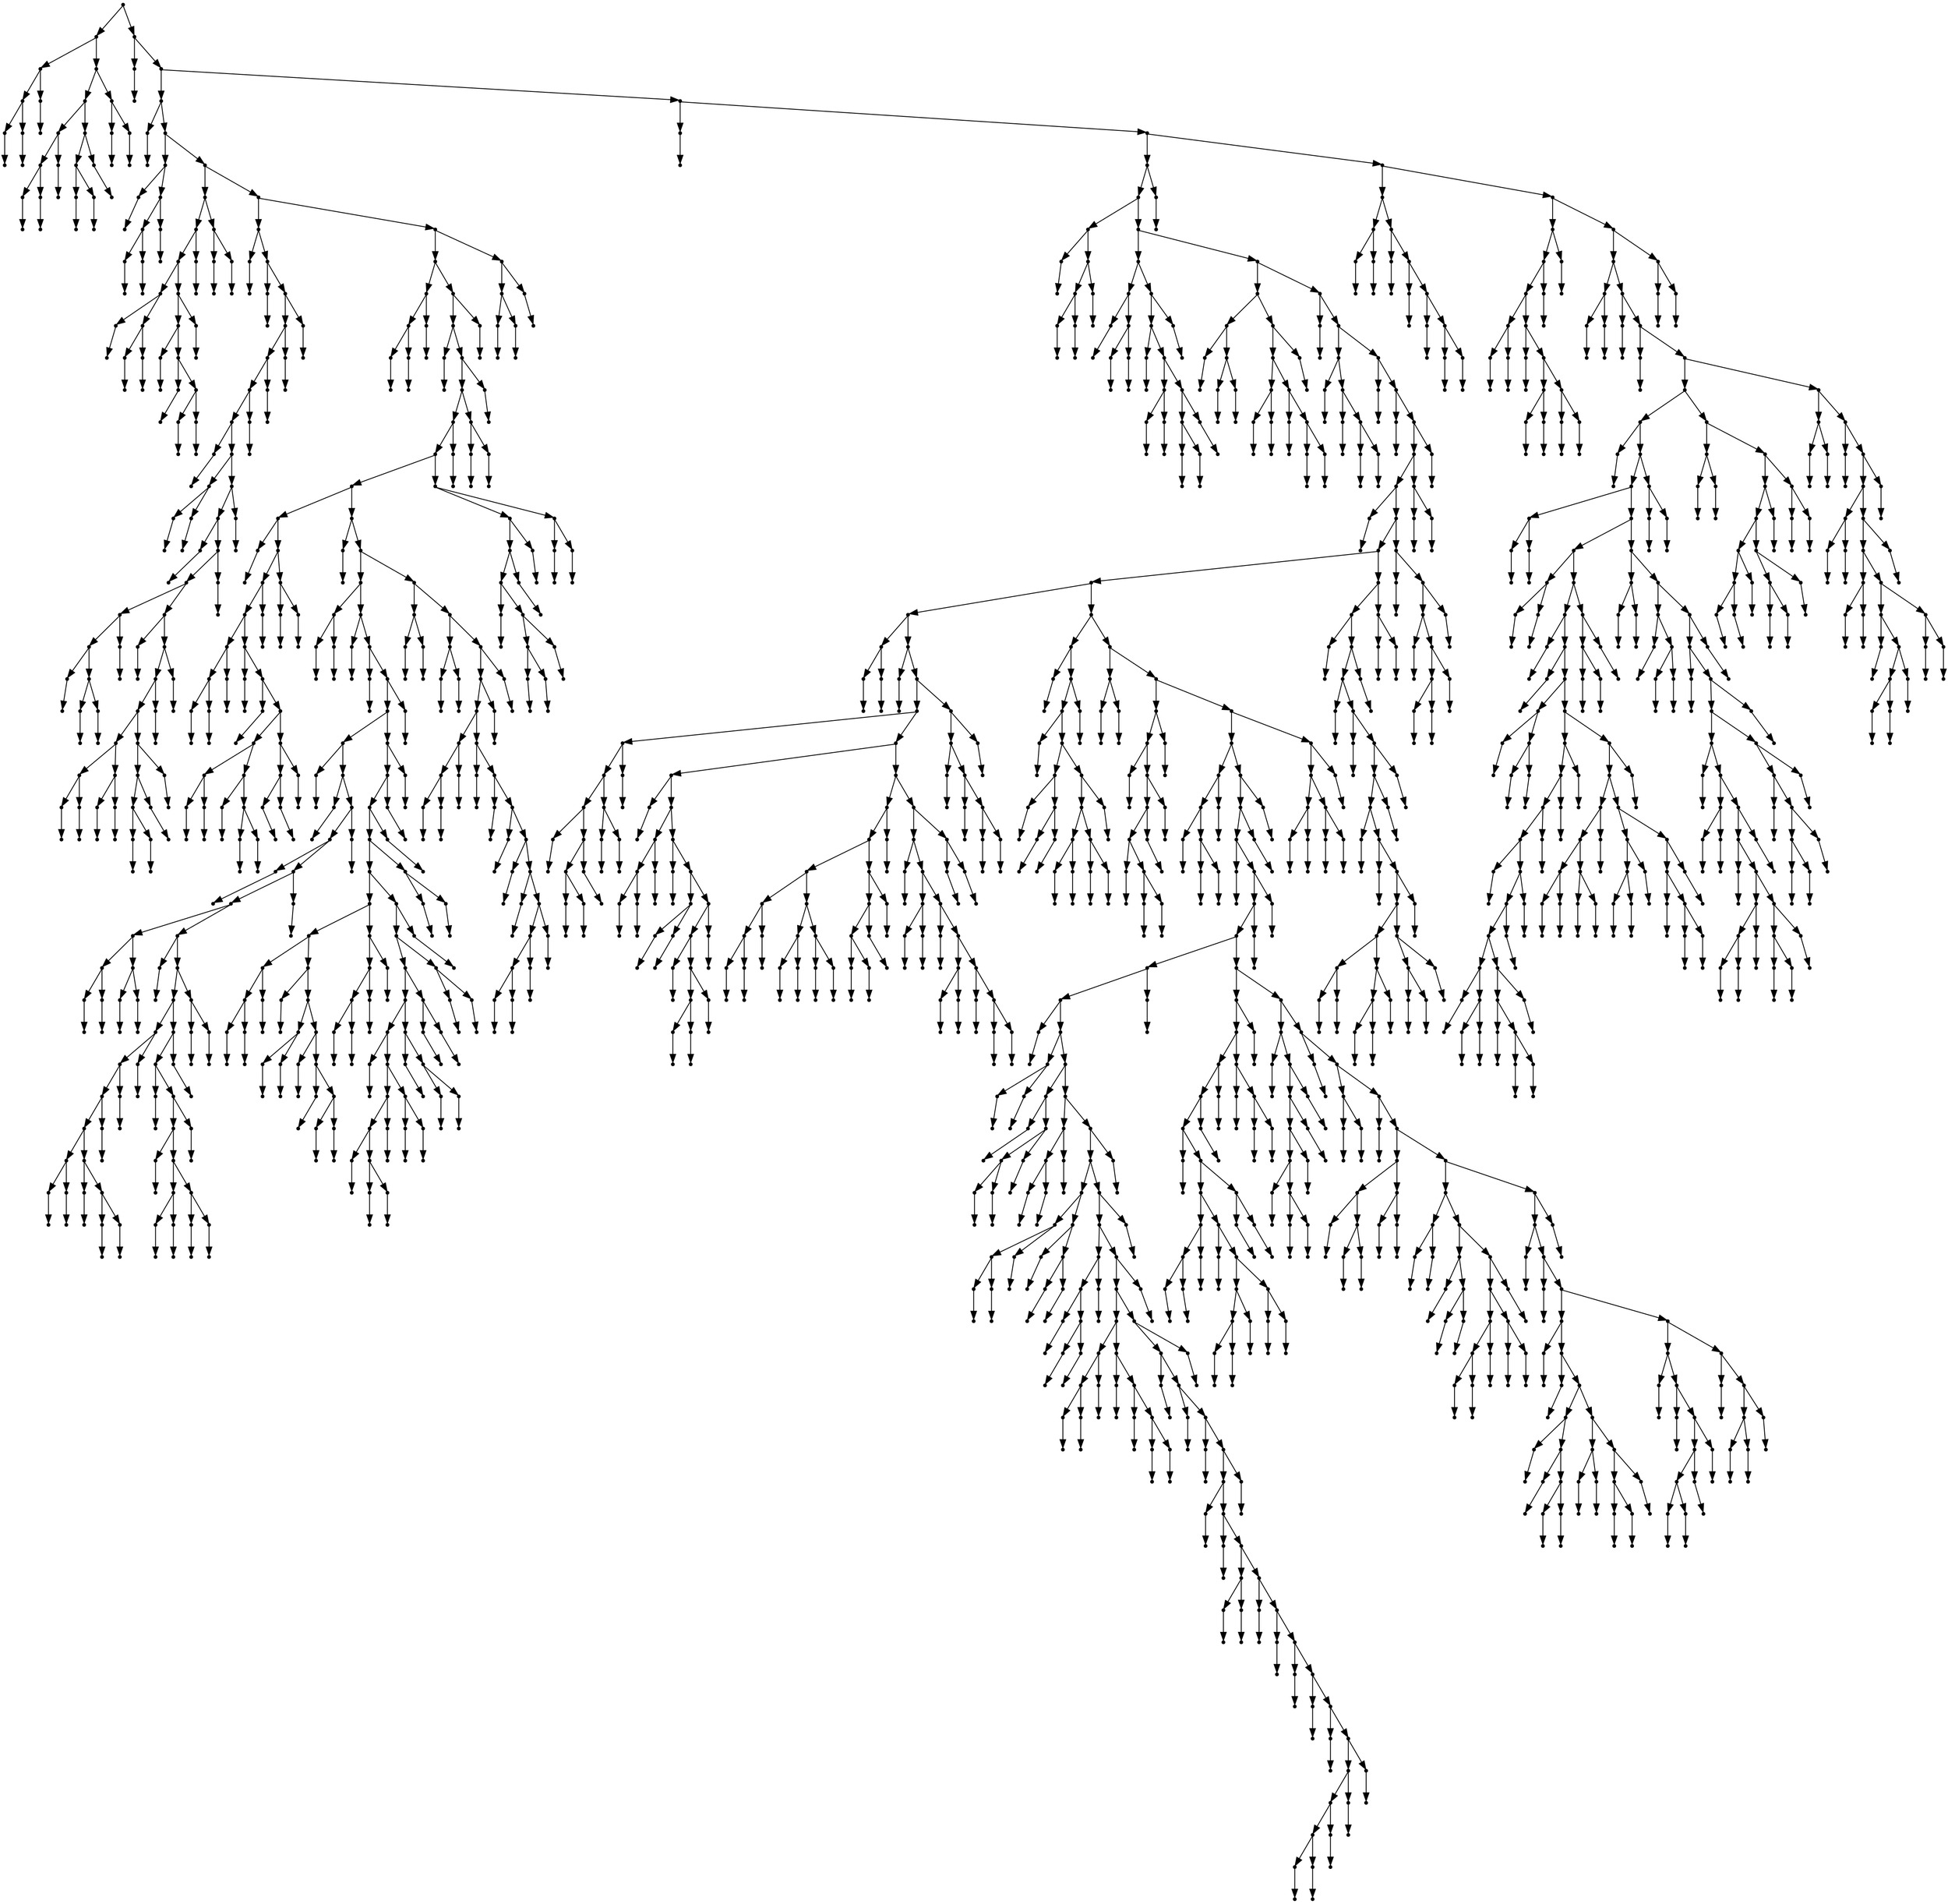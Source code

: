 digraph {
  1663 [shape=point];
  31 [shape=point];
  7 [shape=point];
  4 [shape=point];
  1 [shape=point];
  0 [shape=point];
  3 [shape=point];
  2 [shape=point];
  6 [shape=point];
  5 [shape=point];
  30 [shape=point];
  24 [shape=point];
  15 [shape=point];
  12 [shape=point];
  9 [shape=point];
  8 [shape=point];
  11 [shape=point];
  10 [shape=point];
  14 [shape=point];
  13 [shape=point];
  23 [shape=point];
  20 [shape=point];
  17 [shape=point];
  16 [shape=point];
  19 [shape=point];
  18 [shape=point];
  22 [shape=point];
  21 [shape=point];
  29 [shape=point];
  26 [shape=point];
  25 [shape=point];
  28 [shape=point];
  27 [shape=point];
  1662 [shape=point];
  33 [shape=point];
  32 [shape=point];
  1661 [shape=point];
  530 [shape=point];
  35 [shape=point];
  34 [shape=point];
  529 [shape=point];
  46 [shape=point];
  37 [shape=point];
  36 [shape=point];
  45 [shape=point];
  42 [shape=point];
  39 [shape=point];
  38 [shape=point];
  41 [shape=point];
  40 [shape=point];
  44 [shape=point];
  43 [shape=point];
  528 [shape=point];
  78 [shape=point];
  72 [shape=point];
  69 [shape=point];
  54 [shape=point];
  48 [shape=point];
  47 [shape=point];
  53 [shape=point];
  50 [shape=point];
  49 [shape=point];
  52 [shape=point];
  51 [shape=point];
  68 [shape=point];
  65 [shape=point];
  56 [shape=point];
  55 [shape=point];
  64 [shape=point];
  58 [shape=point];
  57 [shape=point];
  63 [shape=point];
  60 [shape=point];
  59 [shape=point];
  62 [shape=point];
  61 [shape=point];
  67 [shape=point];
  66 [shape=point];
  71 [shape=point];
  70 [shape=point];
  77 [shape=point];
  74 [shape=point];
  73 [shape=point];
  76 [shape=point];
  75 [shape=point];
  527 [shape=point];
  158 [shape=point];
  80 [shape=point];
  79 [shape=point];
  157 [shape=point];
  82 [shape=point];
  81 [shape=point];
  156 [shape=point];
  153 [shape=point];
  150 [shape=point];
  147 [shape=point];
  144 [shape=point];
  84 [shape=point];
  83 [shape=point];
  143 [shape=point];
  89 [shape=point];
  86 [shape=point];
  85 [shape=point];
  88 [shape=point];
  87 [shape=point];
  142 [shape=point];
  139 [shape=point];
  91 [shape=point];
  90 [shape=point];
  138 [shape=point];
  135 [shape=point];
  102 [shape=point];
  99 [shape=point];
  93 [shape=point];
  92 [shape=point];
  98 [shape=point];
  95 [shape=point];
  94 [shape=point];
  97 [shape=point];
  96 [shape=point];
  101 [shape=point];
  100 [shape=point];
  134 [shape=point];
  104 [shape=point];
  103 [shape=point];
  133 [shape=point];
  130 [shape=point];
  127 [shape=point];
  115 [shape=point];
  109 [shape=point];
  106 [shape=point];
  105 [shape=point];
  108 [shape=point];
  107 [shape=point];
  114 [shape=point];
  111 [shape=point];
  110 [shape=point];
  113 [shape=point];
  112 [shape=point];
  126 [shape=point];
  123 [shape=point];
  120 [shape=point];
  117 [shape=point];
  116 [shape=point];
  119 [shape=point];
  118 [shape=point];
  122 [shape=point];
  121 [shape=point];
  125 [shape=point];
  124 [shape=point];
  129 [shape=point];
  128 [shape=point];
  132 [shape=point];
  131 [shape=point];
  137 [shape=point];
  136 [shape=point];
  141 [shape=point];
  140 [shape=point];
  146 [shape=point];
  145 [shape=point];
  149 [shape=point];
  148 [shape=point];
  152 [shape=point];
  151 [shape=point];
  155 [shape=point];
  154 [shape=point];
  526 [shape=point];
  517 [shape=point];
  166 [shape=point];
  163 [shape=point];
  160 [shape=point];
  159 [shape=point];
  162 [shape=point];
  161 [shape=point];
  165 [shape=point];
  164 [shape=point];
  516 [shape=point];
  513 [shape=point];
  168 [shape=point];
  167 [shape=point];
  512 [shape=point];
  509 [shape=point];
  503 [shape=point];
  500 [shape=point];
  476 [shape=point];
  218 [shape=point];
  170 [shape=point];
  169 [shape=point];
  217 [shape=point];
  211 [shape=point];
  208 [shape=point];
  178 [shape=point];
  175 [shape=point];
  172 [shape=point];
  171 [shape=point];
  174 [shape=point];
  173 [shape=point];
  177 [shape=point];
  176 [shape=point];
  207 [shape=point];
  180 [shape=point];
  179 [shape=point];
  206 [shape=point];
  182 [shape=point];
  181 [shape=point];
  205 [shape=point];
  196 [shape=point];
  187 [shape=point];
  184 [shape=point];
  183 [shape=point];
  186 [shape=point];
  185 [shape=point];
  195 [shape=point];
  189 [shape=point];
  188 [shape=point];
  194 [shape=point];
  191 [shape=point];
  190 [shape=point];
  193 [shape=point];
  192 [shape=point];
  204 [shape=point];
  201 [shape=point];
  198 [shape=point];
  197 [shape=point];
  200 [shape=point];
  199 [shape=point];
  203 [shape=point];
  202 [shape=point];
  210 [shape=point];
  209 [shape=point];
  216 [shape=point];
  213 [shape=point];
  212 [shape=point];
  215 [shape=point];
  214 [shape=point];
  475 [shape=point];
  220 [shape=point];
  219 [shape=point];
  474 [shape=point];
  420 [shape=point];
  225 [shape=point];
  222 [shape=point];
  221 [shape=point];
  224 [shape=point];
  223 [shape=point];
  419 [shape=point];
  227 [shape=point];
  226 [shape=point];
  418 [shape=point];
  229 [shape=point];
  228 [shape=point];
  417 [shape=point];
  414 [shape=point];
  312 [shape=point];
  231 [shape=point];
  230 [shape=point];
  311 [shape=point];
  233 [shape=point];
  232 [shape=point];
  310 [shape=point];
  307 [shape=point];
  235 [shape=point];
  234 [shape=point];
  306 [shape=point];
  303 [shape=point];
  246 [shape=point];
  240 [shape=point];
  237 [shape=point];
  236 [shape=point];
  239 [shape=point];
  238 [shape=point];
  245 [shape=point];
  242 [shape=point];
  241 [shape=point];
  244 [shape=point];
  243 [shape=point];
  302 [shape=point];
  248 [shape=point];
  247 [shape=point];
  301 [shape=point];
  295 [shape=point];
  271 [shape=point];
  268 [shape=point];
  265 [shape=point];
  262 [shape=point];
  253 [shape=point];
  250 [shape=point];
  249 [shape=point];
  252 [shape=point];
  251 [shape=point];
  261 [shape=point];
  255 [shape=point];
  254 [shape=point];
  260 [shape=point];
  257 [shape=point];
  256 [shape=point];
  259 [shape=point];
  258 [shape=point];
  264 [shape=point];
  263 [shape=point];
  267 [shape=point];
  266 [shape=point];
  270 [shape=point];
  269 [shape=point];
  294 [shape=point];
  291 [shape=point];
  273 [shape=point];
  272 [shape=point];
  290 [shape=point];
  287 [shape=point];
  275 [shape=point];
  274 [shape=point];
  286 [shape=point];
  280 [shape=point];
  277 [shape=point];
  276 [shape=point];
  279 [shape=point];
  278 [shape=point];
  285 [shape=point];
  282 [shape=point];
  281 [shape=point];
  284 [shape=point];
  283 [shape=point];
  289 [shape=point];
  288 [shape=point];
  293 [shape=point];
  292 [shape=point];
  300 [shape=point];
  297 [shape=point];
  296 [shape=point];
  299 [shape=point];
  298 [shape=point];
  305 [shape=point];
  304 [shape=point];
  309 [shape=point];
  308 [shape=point];
  413 [shape=point];
  410 [shape=point];
  407 [shape=point];
  404 [shape=point];
  398 [shape=point];
  353 [shape=point];
  341 [shape=point];
  320 [shape=point];
  317 [shape=point];
  314 [shape=point];
  313 [shape=point];
  316 [shape=point];
  315 [shape=point];
  319 [shape=point];
  318 [shape=point];
  340 [shape=point];
  322 [shape=point];
  321 [shape=point];
  339 [shape=point];
  327 [shape=point];
  324 [shape=point];
  323 [shape=point];
  326 [shape=point];
  325 [shape=point];
  338 [shape=point];
  329 [shape=point];
  328 [shape=point];
  337 [shape=point];
  331 [shape=point];
  330 [shape=point];
  336 [shape=point];
  333 [shape=point];
  332 [shape=point];
  335 [shape=point];
  334 [shape=point];
  352 [shape=point];
  349 [shape=point];
  346 [shape=point];
  343 [shape=point];
  342 [shape=point];
  345 [shape=point];
  344 [shape=point];
  348 [shape=point];
  347 [shape=point];
  351 [shape=point];
  350 [shape=point];
  397 [shape=point];
  394 [shape=point];
  388 [shape=point];
  382 [shape=point];
  373 [shape=point];
  355 [shape=point];
  354 [shape=point];
  372 [shape=point];
  366 [shape=point];
  363 [shape=point];
  357 [shape=point];
  356 [shape=point];
  362 [shape=point];
  359 [shape=point];
  358 [shape=point];
  361 [shape=point];
  360 [shape=point];
  365 [shape=point];
  364 [shape=point];
  371 [shape=point];
  368 [shape=point];
  367 [shape=point];
  370 [shape=point];
  369 [shape=point];
  381 [shape=point];
  375 [shape=point];
  374 [shape=point];
  380 [shape=point];
  377 [shape=point];
  376 [shape=point];
  379 [shape=point];
  378 [shape=point];
  387 [shape=point];
  384 [shape=point];
  383 [shape=point];
  386 [shape=point];
  385 [shape=point];
  393 [shape=point];
  390 [shape=point];
  389 [shape=point];
  392 [shape=point];
  391 [shape=point];
  396 [shape=point];
  395 [shape=point];
  403 [shape=point];
  400 [shape=point];
  399 [shape=point];
  402 [shape=point];
  401 [shape=point];
  406 [shape=point];
  405 [shape=point];
  409 [shape=point];
  408 [shape=point];
  412 [shape=point];
  411 [shape=point];
  416 [shape=point];
  415 [shape=point];
  473 [shape=point];
  425 [shape=point];
  422 [shape=point];
  421 [shape=point];
  424 [shape=point];
  423 [shape=point];
  472 [shape=point];
  430 [shape=point];
  427 [shape=point];
  426 [shape=point];
  429 [shape=point];
  428 [shape=point];
  471 [shape=point];
  468 [shape=point];
  465 [shape=point];
  438 [shape=point];
  435 [shape=point];
  432 [shape=point];
  431 [shape=point];
  434 [shape=point];
  433 [shape=point];
  437 [shape=point];
  436 [shape=point];
  464 [shape=point];
  440 [shape=point];
  439 [shape=point];
  463 [shape=point];
  442 [shape=point];
  441 [shape=point];
  462 [shape=point];
  444 [shape=point];
  443 [shape=point];
  461 [shape=point];
  446 [shape=point];
  445 [shape=point];
  460 [shape=point];
  448 [shape=point];
  447 [shape=point];
  459 [shape=point];
  456 [shape=point];
  453 [shape=point];
  450 [shape=point];
  449 [shape=point];
  452 [shape=point];
  451 [shape=point];
  455 [shape=point];
  454 [shape=point];
  458 [shape=point];
  457 [shape=point];
  467 [shape=point];
  466 [shape=point];
  470 [shape=point];
  469 [shape=point];
  499 [shape=point];
  493 [shape=point];
  490 [shape=point];
  487 [shape=point];
  478 [shape=point];
  477 [shape=point];
  486 [shape=point];
  483 [shape=point];
  480 [shape=point];
  479 [shape=point];
  482 [shape=point];
  481 [shape=point];
  485 [shape=point];
  484 [shape=point];
  489 [shape=point];
  488 [shape=point];
  492 [shape=point];
  491 [shape=point];
  498 [shape=point];
  495 [shape=point];
  494 [shape=point];
  497 [shape=point];
  496 [shape=point];
  502 [shape=point];
  501 [shape=point];
  508 [shape=point];
  505 [shape=point];
  504 [shape=point];
  507 [shape=point];
  506 [shape=point];
  511 [shape=point];
  510 [shape=point];
  515 [shape=point];
  514 [shape=point];
  525 [shape=point];
  522 [shape=point];
  519 [shape=point];
  518 [shape=point];
  521 [shape=point];
  520 [shape=point];
  524 [shape=point];
  523 [shape=point];
  1660 [shape=point];
  532 [shape=point];
  531 [shape=point];
  1659 [shape=point];
  1320 [shape=point];
  1317 [shape=point];
  543 [shape=point];
  534 [shape=point];
  533 [shape=point];
  542 [shape=point];
  539 [shape=point];
  536 [shape=point];
  535 [shape=point];
  538 [shape=point];
  537 [shape=point];
  541 [shape=point];
  540 [shape=point];
  1316 [shape=point];
  572 [shape=point];
  551 [shape=point];
  545 [shape=point];
  544 [shape=point];
  550 [shape=point];
  547 [shape=point];
  546 [shape=point];
  549 [shape=point];
  548 [shape=point];
  571 [shape=point];
  568 [shape=point];
  553 [shape=point];
  552 [shape=point];
  567 [shape=point];
  558 [shape=point];
  555 [shape=point];
  554 [shape=point];
  557 [shape=point];
  556 [shape=point];
  566 [shape=point];
  563 [shape=point];
  560 [shape=point];
  559 [shape=point];
  562 [shape=point];
  561 [shape=point];
  565 [shape=point];
  564 [shape=point];
  570 [shape=point];
  569 [shape=point];
  1315 [shape=point];
  598 [shape=point];
  580 [shape=point];
  574 [shape=point];
  573 [shape=point];
  579 [shape=point];
  576 [shape=point];
  575 [shape=point];
  578 [shape=point];
  577 [shape=point];
  597 [shape=point];
  594 [shape=point];
  585 [shape=point];
  582 [shape=point];
  581 [shape=point];
  584 [shape=point];
  583 [shape=point];
  593 [shape=point];
  587 [shape=point];
  586 [shape=point];
  592 [shape=point];
  589 [shape=point];
  588 [shape=point];
  591 [shape=point];
  590 [shape=point];
  596 [shape=point];
  595 [shape=point];
  1314 [shape=point];
  600 [shape=point];
  599 [shape=point];
  1313 [shape=point];
  611 [shape=point];
  602 [shape=point];
  601 [shape=point];
  610 [shape=point];
  604 [shape=point];
  603 [shape=point];
  609 [shape=point];
  606 [shape=point];
  605 [shape=point];
  608 [shape=point];
  607 [shape=point];
  1312 [shape=point];
  613 [shape=point];
  612 [shape=point];
  1311 [shape=point];
  615 [shape=point];
  614 [shape=point];
  1310 [shape=point];
  1307 [shape=point];
  1301 [shape=point];
  617 [shape=point];
  616 [shape=point];
  1300 [shape=point];
  1282 [shape=point];
  1225 [shape=point];
  766 [shape=point];
  622 [shape=point];
  619 [shape=point];
  618 [shape=point];
  621 [shape=point];
  620 [shape=point];
  765 [shape=point];
  624 [shape=point];
  623 [shape=point];
  764 [shape=point];
  749 [shape=point];
  644 [shape=point];
  641 [shape=point];
  635 [shape=point];
  626 [shape=point];
  625 [shape=point];
  634 [shape=point];
  631 [shape=point];
  628 [shape=point];
  627 [shape=point];
  630 [shape=point];
  629 [shape=point];
  633 [shape=point];
  632 [shape=point];
  640 [shape=point];
  637 [shape=point];
  636 [shape=point];
  639 [shape=point];
  638 [shape=point];
  643 [shape=point];
  642 [shape=point];
  748 [shape=point];
  679 [shape=point];
  646 [shape=point];
  645 [shape=point];
  678 [shape=point];
  654 [shape=point];
  651 [shape=point];
  648 [shape=point];
  647 [shape=point];
  650 [shape=point];
  649 [shape=point];
  653 [shape=point];
  652 [shape=point];
  677 [shape=point];
  656 [shape=point];
  655 [shape=point];
  676 [shape=point];
  661 [shape=point];
  658 [shape=point];
  657 [shape=point];
  660 [shape=point];
  659 [shape=point];
  675 [shape=point];
  672 [shape=point];
  663 [shape=point];
  662 [shape=point];
  671 [shape=point];
  668 [shape=point];
  665 [shape=point];
  664 [shape=point];
  667 [shape=point];
  666 [shape=point];
  670 [shape=point];
  669 [shape=point];
  674 [shape=point];
  673 [shape=point];
  747 [shape=point];
  714 [shape=point];
  711 [shape=point];
  699 [shape=point];
  687 [shape=point];
  684 [shape=point];
  681 [shape=point];
  680 [shape=point];
  683 [shape=point];
  682 [shape=point];
  686 [shape=point];
  685 [shape=point];
  698 [shape=point];
  692 [shape=point];
  689 [shape=point];
  688 [shape=point];
  691 [shape=point];
  690 [shape=point];
  697 [shape=point];
  694 [shape=point];
  693 [shape=point];
  696 [shape=point];
  695 [shape=point];
  710 [shape=point];
  707 [shape=point];
  704 [shape=point];
  701 [shape=point];
  700 [shape=point];
  703 [shape=point];
  702 [shape=point];
  706 [shape=point];
  705 [shape=point];
  709 [shape=point];
  708 [shape=point];
  713 [shape=point];
  712 [shape=point];
  746 [shape=point];
  740 [shape=point];
  716 [shape=point];
  715 [shape=point];
  739 [shape=point];
  721 [shape=point];
  718 [shape=point];
  717 [shape=point];
  720 [shape=point];
  719 [shape=point];
  738 [shape=point];
  723 [shape=point];
  722 [shape=point];
  737 [shape=point];
  728 [shape=point];
  725 [shape=point];
  724 [shape=point];
  727 [shape=point];
  726 [shape=point];
  736 [shape=point];
  730 [shape=point];
  729 [shape=point];
  735 [shape=point];
  732 [shape=point];
  731 [shape=point];
  734 [shape=point];
  733 [shape=point];
  745 [shape=point];
  742 [shape=point];
  741 [shape=point];
  744 [shape=point];
  743 [shape=point];
  763 [shape=point];
  760 [shape=point];
  751 [shape=point];
  750 [shape=point];
  759 [shape=point];
  753 [shape=point];
  752 [shape=point];
  758 [shape=point];
  755 [shape=point];
  754 [shape=point];
  757 [shape=point];
  756 [shape=point];
  762 [shape=point];
  761 [shape=point];
  1224 [shape=point];
  798 [shape=point];
  768 [shape=point];
  767 [shape=point];
  797 [shape=point];
  794 [shape=point];
  770 [shape=point];
  769 [shape=point];
  793 [shape=point];
  778 [shape=point];
  772 [shape=point];
  771 [shape=point];
  777 [shape=point];
  774 [shape=point];
  773 [shape=point];
  776 [shape=point];
  775 [shape=point];
  792 [shape=point];
  789 [shape=point];
  783 [shape=point];
  780 [shape=point];
  779 [shape=point];
  782 [shape=point];
  781 [shape=point];
  788 [shape=point];
  785 [shape=point];
  784 [shape=point];
  787 [shape=point];
  786 [shape=point];
  791 [shape=point];
  790 [shape=point];
  796 [shape=point];
  795 [shape=point];
  1223 [shape=point];
  803 [shape=point];
  800 [shape=point];
  799 [shape=point];
  802 [shape=point];
  801 [shape=point];
  1222 [shape=point];
  823 [shape=point];
  820 [shape=point];
  805 [shape=point];
  804 [shape=point];
  819 [shape=point];
  816 [shape=point];
  813 [shape=point];
  807 [shape=point];
  806 [shape=point];
  812 [shape=point];
  809 [shape=point];
  808 [shape=point];
  811 [shape=point];
  810 [shape=point];
  815 [shape=point];
  814 [shape=point];
  818 [shape=point];
  817 [shape=point];
  822 [shape=point];
  821 [shape=point];
  1221 [shape=point];
  1206 [shape=point];
  834 [shape=point];
  831 [shape=point];
  825 [shape=point];
  824 [shape=point];
  830 [shape=point];
  827 [shape=point];
  826 [shape=point];
  829 [shape=point];
  828 [shape=point];
  833 [shape=point];
  832 [shape=point];
  1205 [shape=point];
  1202 [shape=point];
  1199 [shape=point];
  836 [shape=point];
  835 [shape=point];
  1198 [shape=point];
  1195 [shape=point];
  1192 [shape=point];
  985 [shape=point];
  982 [shape=point];
  838 [shape=point];
  837 [shape=point];
  981 [shape=point];
  843 [shape=point];
  840 [shape=point];
  839 [shape=point];
  842 [shape=point];
  841 [shape=point];
  980 [shape=point];
  854 [shape=point];
  845 [shape=point];
  844 [shape=point];
  853 [shape=point];
  850 [shape=point];
  847 [shape=point];
  846 [shape=point];
  849 [shape=point];
  848 [shape=point];
  852 [shape=point];
  851 [shape=point];
  979 [shape=point];
  862 [shape=point];
  859 [shape=point];
  856 [shape=point];
  855 [shape=point];
  858 [shape=point];
  857 [shape=point];
  861 [shape=point];
  860 [shape=point];
  978 [shape=point];
  975 [shape=point];
  879 [shape=point];
  870 [shape=point];
  867 [shape=point];
  864 [shape=point];
  863 [shape=point];
  866 [shape=point];
  865 [shape=point];
  869 [shape=point];
  868 [shape=point];
  878 [shape=point];
  872 [shape=point];
  871 [shape=point];
  877 [shape=point];
  874 [shape=point];
  873 [shape=point];
  876 [shape=point];
  875 [shape=point];
  974 [shape=point];
  971 [shape=point];
  890 [shape=point];
  887 [shape=point];
  881 [shape=point];
  880 [shape=point];
  886 [shape=point];
  883 [shape=point];
  882 [shape=point];
  885 [shape=point];
  884 [shape=point];
  889 [shape=point];
  888 [shape=point];
  970 [shape=point];
  967 [shape=point];
  910 [shape=point];
  898 [shape=point];
  895 [shape=point];
  892 [shape=point];
  891 [shape=point];
  894 [shape=point];
  893 [shape=point];
  897 [shape=point];
  896 [shape=point];
  909 [shape=point];
  900 [shape=point];
  899 [shape=point];
  908 [shape=point];
  902 [shape=point];
  901 [shape=point];
  907 [shape=point];
  904 [shape=point];
  903 [shape=point];
  906 [shape=point];
  905 [shape=point];
  966 [shape=point];
  963 [shape=point];
  912 [shape=point];
  911 [shape=point];
  962 [shape=point];
  914 [shape=point];
  913 [shape=point];
  961 [shape=point];
  916 [shape=point];
  915 [shape=point];
  960 [shape=point];
  957 [shape=point];
  918 [shape=point];
  917 [shape=point];
  956 [shape=point];
  920 [shape=point];
  919 [shape=point];
  955 [shape=point];
  925 [shape=point];
  922 [shape=point];
  921 [shape=point];
  924 [shape=point];
  923 [shape=point];
  954 [shape=point];
  927 [shape=point];
  926 [shape=point];
  953 [shape=point];
  929 [shape=point];
  928 [shape=point];
  952 [shape=point];
  931 [shape=point];
  930 [shape=point];
  951 [shape=point];
  933 [shape=point];
  932 [shape=point];
  950 [shape=point];
  935 [shape=point];
  934 [shape=point];
  949 [shape=point];
  946 [shape=point];
  943 [shape=point];
  940 [shape=point];
  937 [shape=point];
  936 [shape=point];
  939 [shape=point];
  938 [shape=point];
  942 [shape=point];
  941 [shape=point];
  945 [shape=point];
  944 [shape=point];
  948 [shape=point];
  947 [shape=point];
  959 [shape=point];
  958 [shape=point];
  965 [shape=point];
  964 [shape=point];
  969 [shape=point];
  968 [shape=point];
  973 [shape=point];
  972 [shape=point];
  977 [shape=point];
  976 [shape=point];
  984 [shape=point];
  983 [shape=point];
  1191 [shape=point];
  1038 [shape=point];
  1035 [shape=point];
  1026 [shape=point];
  1023 [shape=point];
  1020 [shape=point];
  987 [shape=point];
  986 [shape=point];
  1019 [shape=point];
  1013 [shape=point];
  995 [shape=point];
  992 [shape=point];
  989 [shape=point];
  988 [shape=point];
  991 [shape=point];
  990 [shape=point];
  994 [shape=point];
  993 [shape=point];
  1012 [shape=point];
  997 [shape=point];
  996 [shape=point];
  1011 [shape=point];
  1005 [shape=point];
  1002 [shape=point];
  999 [shape=point];
  998 [shape=point];
  1001 [shape=point];
  1000 [shape=point];
  1004 [shape=point];
  1003 [shape=point];
  1010 [shape=point];
  1007 [shape=point];
  1006 [shape=point];
  1009 [shape=point];
  1008 [shape=point];
  1018 [shape=point];
  1015 [shape=point];
  1014 [shape=point];
  1017 [shape=point];
  1016 [shape=point];
  1022 [shape=point];
  1021 [shape=point];
  1025 [shape=point];
  1024 [shape=point];
  1034 [shape=point];
  1028 [shape=point];
  1027 [shape=point];
  1033 [shape=point];
  1030 [shape=point];
  1029 [shape=point];
  1032 [shape=point];
  1031 [shape=point];
  1037 [shape=point];
  1036 [shape=point];
  1190 [shape=point];
  1058 [shape=point];
  1040 [shape=point];
  1039 [shape=point];
  1057 [shape=point];
  1054 [shape=point];
  1051 [shape=point];
  1048 [shape=point];
  1042 [shape=point];
  1041 [shape=point];
  1047 [shape=point];
  1044 [shape=point];
  1043 [shape=point];
  1046 [shape=point];
  1045 [shape=point];
  1050 [shape=point];
  1049 [shape=point];
  1053 [shape=point];
  1052 [shape=point];
  1056 [shape=point];
  1055 [shape=point];
  1189 [shape=point];
  1060 [shape=point];
  1059 [shape=point];
  1188 [shape=point];
  1065 [shape=point];
  1062 [shape=point];
  1061 [shape=point];
  1064 [shape=point];
  1063 [shape=point];
  1187 [shape=point];
  1067 [shape=point];
  1066 [shape=point];
  1186 [shape=point];
  1081 [shape=point];
  1075 [shape=point];
  1069 [shape=point];
  1068 [shape=point];
  1074 [shape=point];
  1071 [shape=point];
  1070 [shape=point];
  1073 [shape=point];
  1072 [shape=point];
  1080 [shape=point];
  1077 [shape=point];
  1076 [shape=point];
  1079 [shape=point];
  1078 [shape=point];
  1185 [shape=point];
  1113 [shape=point];
  1086 [shape=point];
  1083 [shape=point];
  1082 [shape=point];
  1085 [shape=point];
  1084 [shape=point];
  1112 [shape=point];
  1094 [shape=point];
  1088 [shape=point];
  1087 [shape=point];
  1093 [shape=point];
  1090 [shape=point];
  1089 [shape=point];
  1092 [shape=point];
  1091 [shape=point];
  1111 [shape=point];
  1108 [shape=point];
  1102 [shape=point];
  1099 [shape=point];
  1096 [shape=point];
  1095 [shape=point];
  1098 [shape=point];
  1097 [shape=point];
  1101 [shape=point];
  1100 [shape=point];
  1107 [shape=point];
  1104 [shape=point];
  1103 [shape=point];
  1106 [shape=point];
  1105 [shape=point];
  1110 [shape=point];
  1109 [shape=point];
  1184 [shape=point];
  1181 [shape=point];
  1115 [shape=point];
  1114 [shape=point];
  1180 [shape=point];
  1117 [shape=point];
  1116 [shape=point];
  1179 [shape=point];
  1149 [shape=point];
  1119 [shape=point];
  1118 [shape=point];
  1148 [shape=point];
  1121 [shape=point];
  1120 [shape=point];
  1147 [shape=point];
  1132 [shape=point];
  1123 [shape=point];
  1122 [shape=point];
  1131 [shape=point];
  1125 [shape=point];
  1124 [shape=point];
  1130 [shape=point];
  1127 [shape=point];
  1126 [shape=point];
  1129 [shape=point];
  1128 [shape=point];
  1146 [shape=point];
  1137 [shape=point];
  1134 [shape=point];
  1133 [shape=point];
  1136 [shape=point];
  1135 [shape=point];
  1145 [shape=point];
  1142 [shape=point];
  1139 [shape=point];
  1138 [shape=point];
  1141 [shape=point];
  1140 [shape=point];
  1144 [shape=point];
  1143 [shape=point];
  1178 [shape=point];
  1166 [shape=point];
  1151 [shape=point];
  1150 [shape=point];
  1165 [shape=point];
  1153 [shape=point];
  1152 [shape=point];
  1164 [shape=point];
  1161 [shape=point];
  1158 [shape=point];
  1155 [shape=point];
  1154 [shape=point];
  1157 [shape=point];
  1156 [shape=point];
  1160 [shape=point];
  1159 [shape=point];
  1163 [shape=point];
  1162 [shape=point];
  1177 [shape=point];
  1168 [shape=point];
  1167 [shape=point];
  1176 [shape=point];
  1173 [shape=point];
  1170 [shape=point];
  1169 [shape=point];
  1172 [shape=point];
  1171 [shape=point];
  1175 [shape=point];
  1174 [shape=point];
  1183 [shape=point];
  1182 [shape=point];
  1194 [shape=point];
  1193 [shape=point];
  1197 [shape=point];
  1196 [shape=point];
  1201 [shape=point];
  1200 [shape=point];
  1204 [shape=point];
  1203 [shape=point];
  1220 [shape=point];
  1217 [shape=point];
  1211 [shape=point];
  1208 [shape=point];
  1207 [shape=point];
  1210 [shape=point];
  1209 [shape=point];
  1216 [shape=point];
  1213 [shape=point];
  1212 [shape=point];
  1215 [shape=point];
  1214 [shape=point];
  1219 [shape=point];
  1218 [shape=point];
  1281 [shape=point];
  1275 [shape=point];
  1227 [shape=point];
  1226 [shape=point];
  1274 [shape=point];
  1271 [shape=point];
  1229 [shape=point];
  1228 [shape=point];
  1270 [shape=point];
  1231 [shape=point];
  1230 [shape=point];
  1269 [shape=point];
  1266 [shape=point];
  1263 [shape=point];
  1233 [shape=point];
  1232 [shape=point];
  1262 [shape=point];
  1235 [shape=point];
  1234 [shape=point];
  1261 [shape=point];
  1258 [shape=point];
  1249 [shape=point];
  1240 [shape=point];
  1237 [shape=point];
  1236 [shape=point];
  1239 [shape=point];
  1238 [shape=point];
  1248 [shape=point];
  1245 [shape=point];
  1242 [shape=point];
  1241 [shape=point];
  1244 [shape=point];
  1243 [shape=point];
  1247 [shape=point];
  1246 [shape=point];
  1257 [shape=point];
  1254 [shape=point];
  1251 [shape=point];
  1250 [shape=point];
  1253 [shape=point];
  1252 [shape=point];
  1256 [shape=point];
  1255 [shape=point];
  1260 [shape=point];
  1259 [shape=point];
  1265 [shape=point];
  1264 [shape=point];
  1268 [shape=point];
  1267 [shape=point];
  1273 [shape=point];
  1272 [shape=point];
  1280 [shape=point];
  1277 [shape=point];
  1276 [shape=point];
  1279 [shape=point];
  1278 [shape=point];
  1299 [shape=point];
  1284 [shape=point];
  1283 [shape=point];
  1298 [shape=point];
  1295 [shape=point];
  1286 [shape=point];
  1285 [shape=point];
  1294 [shape=point];
  1291 [shape=point];
  1288 [shape=point];
  1287 [shape=point];
  1290 [shape=point];
  1289 [shape=point];
  1293 [shape=point];
  1292 [shape=point];
  1297 [shape=point];
  1296 [shape=point];
  1306 [shape=point];
  1303 [shape=point];
  1302 [shape=point];
  1305 [shape=point];
  1304 [shape=point];
  1309 [shape=point];
  1308 [shape=point];
  1319 [shape=point];
  1318 [shape=point];
  1658 [shape=point];
  1340 [shape=point];
  1325 [shape=point];
  1322 [shape=point];
  1321 [shape=point];
  1324 [shape=point];
  1323 [shape=point];
  1339 [shape=point];
  1327 [shape=point];
  1326 [shape=point];
  1338 [shape=point];
  1329 [shape=point];
  1328 [shape=point];
  1337 [shape=point];
  1331 [shape=point];
  1330 [shape=point];
  1336 [shape=point];
  1333 [shape=point];
  1332 [shape=point];
  1335 [shape=point];
  1334 [shape=point];
  1657 [shape=point];
  1366 [shape=point];
  1363 [shape=point];
  1360 [shape=point];
  1345 [shape=point];
  1342 [shape=point];
  1341 [shape=point];
  1344 [shape=point];
  1343 [shape=point];
  1359 [shape=point];
  1347 [shape=point];
  1346 [shape=point];
  1358 [shape=point];
  1352 [shape=point];
  1349 [shape=point];
  1348 [shape=point];
  1351 [shape=point];
  1350 [shape=point];
  1357 [shape=point];
  1354 [shape=point];
  1353 [shape=point];
  1356 [shape=point];
  1355 [shape=point];
  1362 [shape=point];
  1361 [shape=point];
  1365 [shape=point];
  1364 [shape=point];
  1656 [shape=point];
  1650 [shape=point];
  1371 [shape=point];
  1368 [shape=point];
  1367 [shape=point];
  1370 [shape=point];
  1369 [shape=point];
  1649 [shape=point];
  1373 [shape=point];
  1372 [shape=point];
  1648 [shape=point];
  1375 [shape=point];
  1374 [shape=point];
  1647 [shape=point];
  1602 [shape=point];
  1569 [shape=point];
  1377 [shape=point];
  1376 [shape=point];
  1568 [shape=point];
  1562 [shape=point];
  1382 [shape=point];
  1379 [shape=point];
  1378 [shape=point];
  1381 [shape=point];
  1380 [shape=point];
  1561 [shape=point];
  1489 [shape=point];
  1387 [shape=point];
  1384 [shape=point];
  1383 [shape=point];
  1386 [shape=point];
  1385 [shape=point];
  1488 [shape=point];
  1479 [shape=point];
  1389 [shape=point];
  1388 [shape=point];
  1478 [shape=point];
  1391 [shape=point];
  1390 [shape=point];
  1477 [shape=point];
  1399 [shape=point];
  1393 [shape=point];
  1392 [shape=point];
  1398 [shape=point];
  1395 [shape=point];
  1394 [shape=point];
  1397 [shape=point];
  1396 [shape=point];
  1476 [shape=point];
  1437 [shape=point];
  1434 [shape=point];
  1431 [shape=point];
  1428 [shape=point];
  1401 [shape=point];
  1400 [shape=point];
  1427 [shape=point];
  1424 [shape=point];
  1421 [shape=point];
  1409 [shape=point];
  1403 [shape=point];
  1402 [shape=point];
  1408 [shape=point];
  1405 [shape=point];
  1404 [shape=point];
  1407 [shape=point];
  1406 [shape=point];
  1420 [shape=point];
  1417 [shape=point];
  1411 [shape=point];
  1410 [shape=point];
  1416 [shape=point];
  1413 [shape=point];
  1412 [shape=point];
  1415 [shape=point];
  1414 [shape=point];
  1419 [shape=point];
  1418 [shape=point];
  1423 [shape=point];
  1422 [shape=point];
  1426 [shape=point];
  1425 [shape=point];
  1430 [shape=point];
  1429 [shape=point];
  1433 [shape=point];
  1432 [shape=point];
  1436 [shape=point];
  1435 [shape=point];
  1475 [shape=point];
  1472 [shape=point];
  1451 [shape=point];
  1448 [shape=point];
  1442 [shape=point];
  1439 [shape=point];
  1438 [shape=point];
  1441 [shape=point];
  1440 [shape=point];
  1447 [shape=point];
  1444 [shape=point];
  1443 [shape=point];
  1446 [shape=point];
  1445 [shape=point];
  1450 [shape=point];
  1449 [shape=point];
  1471 [shape=point];
  1459 [shape=point];
  1456 [shape=point];
  1453 [shape=point];
  1452 [shape=point];
  1455 [shape=point];
  1454 [shape=point];
  1458 [shape=point];
  1457 [shape=point];
  1470 [shape=point];
  1467 [shape=point];
  1461 [shape=point];
  1460 [shape=point];
  1466 [shape=point];
  1463 [shape=point];
  1462 [shape=point];
  1465 [shape=point];
  1464 [shape=point];
  1469 [shape=point];
  1468 [shape=point];
  1474 [shape=point];
  1473 [shape=point];
  1487 [shape=point];
  1484 [shape=point];
  1481 [shape=point];
  1480 [shape=point];
  1483 [shape=point];
  1482 [shape=point];
  1486 [shape=point];
  1485 [shape=point];
  1560 [shape=point];
  1494 [shape=point];
  1491 [shape=point];
  1490 [shape=point];
  1493 [shape=point];
  1492 [shape=point];
  1559 [shape=point];
  1502 [shape=point];
  1496 [shape=point];
  1495 [shape=point];
  1501 [shape=point];
  1498 [shape=point];
  1497 [shape=point];
  1500 [shape=point];
  1499 [shape=point];
  1558 [shape=point];
  1555 [shape=point];
  1504 [shape=point];
  1503 [shape=point];
  1554 [shape=point];
  1551 [shape=point];
  1536 [shape=point];
  1506 [shape=point];
  1505 [shape=point];
  1535 [shape=point];
  1511 [shape=point];
  1508 [shape=point];
  1507 [shape=point];
  1510 [shape=point];
  1509 [shape=point];
  1534 [shape=point];
  1531 [shape=point];
  1513 [shape=point];
  1512 [shape=point];
  1530 [shape=point];
  1521 [shape=point];
  1518 [shape=point];
  1515 [shape=point];
  1514 [shape=point];
  1517 [shape=point];
  1516 [shape=point];
  1520 [shape=point];
  1519 [shape=point];
  1529 [shape=point];
  1526 [shape=point];
  1523 [shape=point];
  1522 [shape=point];
  1525 [shape=point];
  1524 [shape=point];
  1528 [shape=point];
  1527 [shape=point];
  1533 [shape=point];
  1532 [shape=point];
  1550 [shape=point];
  1547 [shape=point];
  1538 [shape=point];
  1537 [shape=point];
  1546 [shape=point];
  1543 [shape=point];
  1540 [shape=point];
  1539 [shape=point];
  1542 [shape=point];
  1541 [shape=point];
  1545 [shape=point];
  1544 [shape=point];
  1549 [shape=point];
  1548 [shape=point];
  1553 [shape=point];
  1552 [shape=point];
  1557 [shape=point];
  1556 [shape=point];
  1567 [shape=point];
  1564 [shape=point];
  1563 [shape=point];
  1566 [shape=point];
  1565 [shape=point];
  1601 [shape=point];
  1574 [shape=point];
  1571 [shape=point];
  1570 [shape=point];
  1573 [shape=point];
  1572 [shape=point];
  1600 [shape=point];
  1594 [shape=point];
  1591 [shape=point];
  1582 [shape=point];
  1579 [shape=point];
  1576 [shape=point];
  1575 [shape=point];
  1578 [shape=point];
  1577 [shape=point];
  1581 [shape=point];
  1580 [shape=point];
  1590 [shape=point];
  1587 [shape=point];
  1584 [shape=point];
  1583 [shape=point];
  1586 [shape=point];
  1585 [shape=point];
  1589 [shape=point];
  1588 [shape=point];
  1593 [shape=point];
  1592 [shape=point];
  1599 [shape=point];
  1596 [shape=point];
  1595 [shape=point];
  1598 [shape=point];
  1597 [shape=point];
  1646 [shape=point];
  1607 [shape=point];
  1604 [shape=point];
  1603 [shape=point];
  1606 [shape=point];
  1605 [shape=point];
  1645 [shape=point];
  1609 [shape=point];
  1608 [shape=point];
  1644 [shape=point];
  1641 [shape=point];
  1614 [shape=point];
  1611 [shape=point];
  1610 [shape=point];
  1613 [shape=point];
  1612 [shape=point];
  1640 [shape=point];
  1637 [shape=point];
  1619 [shape=point];
  1616 [shape=point];
  1615 [shape=point];
  1618 [shape=point];
  1617 [shape=point];
  1636 [shape=point];
  1630 [shape=point];
  1621 [shape=point];
  1620 [shape=point];
  1629 [shape=point];
  1626 [shape=point];
  1623 [shape=point];
  1622 [shape=point];
  1625 [shape=point];
  1624 [shape=point];
  1628 [shape=point];
  1627 [shape=point];
  1635 [shape=point];
  1632 [shape=point];
  1631 [shape=point];
  1634 [shape=point];
  1633 [shape=point];
  1639 [shape=point];
  1638 [shape=point];
  1643 [shape=point];
  1642 [shape=point];
  1655 [shape=point];
  1652 [shape=point];
  1651 [shape=point];
  1654 [shape=point];
  1653 [shape=point];
1663 -> 31;
31 -> 7;
7 -> 4;
4 -> 1;
1 -> 0;
4 -> 3;
3 -> 2;
7 -> 6;
6 -> 5;
31 -> 30;
30 -> 24;
24 -> 15;
15 -> 12;
12 -> 9;
9 -> 8;
12 -> 11;
11 -> 10;
15 -> 14;
14 -> 13;
24 -> 23;
23 -> 20;
20 -> 17;
17 -> 16;
20 -> 19;
19 -> 18;
23 -> 22;
22 -> 21;
30 -> 29;
29 -> 26;
26 -> 25;
29 -> 28;
28 -> 27;
1663 -> 1662;
1662 -> 33;
33 -> 32;
1662 -> 1661;
1661 -> 530;
530 -> 35;
35 -> 34;
530 -> 529;
529 -> 46;
46 -> 37;
37 -> 36;
46 -> 45;
45 -> 42;
42 -> 39;
39 -> 38;
42 -> 41;
41 -> 40;
45 -> 44;
44 -> 43;
529 -> 528;
528 -> 78;
78 -> 72;
72 -> 69;
69 -> 54;
54 -> 48;
48 -> 47;
54 -> 53;
53 -> 50;
50 -> 49;
53 -> 52;
52 -> 51;
69 -> 68;
68 -> 65;
65 -> 56;
56 -> 55;
65 -> 64;
64 -> 58;
58 -> 57;
64 -> 63;
63 -> 60;
60 -> 59;
63 -> 62;
62 -> 61;
68 -> 67;
67 -> 66;
72 -> 71;
71 -> 70;
78 -> 77;
77 -> 74;
74 -> 73;
77 -> 76;
76 -> 75;
528 -> 527;
527 -> 158;
158 -> 80;
80 -> 79;
158 -> 157;
157 -> 82;
82 -> 81;
157 -> 156;
156 -> 153;
153 -> 150;
150 -> 147;
147 -> 144;
144 -> 84;
84 -> 83;
144 -> 143;
143 -> 89;
89 -> 86;
86 -> 85;
89 -> 88;
88 -> 87;
143 -> 142;
142 -> 139;
139 -> 91;
91 -> 90;
139 -> 138;
138 -> 135;
135 -> 102;
102 -> 99;
99 -> 93;
93 -> 92;
99 -> 98;
98 -> 95;
95 -> 94;
98 -> 97;
97 -> 96;
102 -> 101;
101 -> 100;
135 -> 134;
134 -> 104;
104 -> 103;
134 -> 133;
133 -> 130;
130 -> 127;
127 -> 115;
115 -> 109;
109 -> 106;
106 -> 105;
109 -> 108;
108 -> 107;
115 -> 114;
114 -> 111;
111 -> 110;
114 -> 113;
113 -> 112;
127 -> 126;
126 -> 123;
123 -> 120;
120 -> 117;
117 -> 116;
120 -> 119;
119 -> 118;
123 -> 122;
122 -> 121;
126 -> 125;
125 -> 124;
130 -> 129;
129 -> 128;
133 -> 132;
132 -> 131;
138 -> 137;
137 -> 136;
142 -> 141;
141 -> 140;
147 -> 146;
146 -> 145;
150 -> 149;
149 -> 148;
153 -> 152;
152 -> 151;
156 -> 155;
155 -> 154;
527 -> 526;
526 -> 517;
517 -> 166;
166 -> 163;
163 -> 160;
160 -> 159;
163 -> 162;
162 -> 161;
166 -> 165;
165 -> 164;
517 -> 516;
516 -> 513;
513 -> 168;
168 -> 167;
513 -> 512;
512 -> 509;
509 -> 503;
503 -> 500;
500 -> 476;
476 -> 218;
218 -> 170;
170 -> 169;
218 -> 217;
217 -> 211;
211 -> 208;
208 -> 178;
178 -> 175;
175 -> 172;
172 -> 171;
175 -> 174;
174 -> 173;
178 -> 177;
177 -> 176;
208 -> 207;
207 -> 180;
180 -> 179;
207 -> 206;
206 -> 182;
182 -> 181;
206 -> 205;
205 -> 196;
196 -> 187;
187 -> 184;
184 -> 183;
187 -> 186;
186 -> 185;
196 -> 195;
195 -> 189;
189 -> 188;
195 -> 194;
194 -> 191;
191 -> 190;
194 -> 193;
193 -> 192;
205 -> 204;
204 -> 201;
201 -> 198;
198 -> 197;
201 -> 200;
200 -> 199;
204 -> 203;
203 -> 202;
211 -> 210;
210 -> 209;
217 -> 216;
216 -> 213;
213 -> 212;
216 -> 215;
215 -> 214;
476 -> 475;
475 -> 220;
220 -> 219;
475 -> 474;
474 -> 420;
420 -> 225;
225 -> 222;
222 -> 221;
225 -> 224;
224 -> 223;
420 -> 419;
419 -> 227;
227 -> 226;
419 -> 418;
418 -> 229;
229 -> 228;
418 -> 417;
417 -> 414;
414 -> 312;
312 -> 231;
231 -> 230;
312 -> 311;
311 -> 233;
233 -> 232;
311 -> 310;
310 -> 307;
307 -> 235;
235 -> 234;
307 -> 306;
306 -> 303;
303 -> 246;
246 -> 240;
240 -> 237;
237 -> 236;
240 -> 239;
239 -> 238;
246 -> 245;
245 -> 242;
242 -> 241;
245 -> 244;
244 -> 243;
303 -> 302;
302 -> 248;
248 -> 247;
302 -> 301;
301 -> 295;
295 -> 271;
271 -> 268;
268 -> 265;
265 -> 262;
262 -> 253;
253 -> 250;
250 -> 249;
253 -> 252;
252 -> 251;
262 -> 261;
261 -> 255;
255 -> 254;
261 -> 260;
260 -> 257;
257 -> 256;
260 -> 259;
259 -> 258;
265 -> 264;
264 -> 263;
268 -> 267;
267 -> 266;
271 -> 270;
270 -> 269;
295 -> 294;
294 -> 291;
291 -> 273;
273 -> 272;
291 -> 290;
290 -> 287;
287 -> 275;
275 -> 274;
287 -> 286;
286 -> 280;
280 -> 277;
277 -> 276;
280 -> 279;
279 -> 278;
286 -> 285;
285 -> 282;
282 -> 281;
285 -> 284;
284 -> 283;
290 -> 289;
289 -> 288;
294 -> 293;
293 -> 292;
301 -> 300;
300 -> 297;
297 -> 296;
300 -> 299;
299 -> 298;
306 -> 305;
305 -> 304;
310 -> 309;
309 -> 308;
414 -> 413;
413 -> 410;
410 -> 407;
407 -> 404;
404 -> 398;
398 -> 353;
353 -> 341;
341 -> 320;
320 -> 317;
317 -> 314;
314 -> 313;
317 -> 316;
316 -> 315;
320 -> 319;
319 -> 318;
341 -> 340;
340 -> 322;
322 -> 321;
340 -> 339;
339 -> 327;
327 -> 324;
324 -> 323;
327 -> 326;
326 -> 325;
339 -> 338;
338 -> 329;
329 -> 328;
338 -> 337;
337 -> 331;
331 -> 330;
337 -> 336;
336 -> 333;
333 -> 332;
336 -> 335;
335 -> 334;
353 -> 352;
352 -> 349;
349 -> 346;
346 -> 343;
343 -> 342;
346 -> 345;
345 -> 344;
349 -> 348;
348 -> 347;
352 -> 351;
351 -> 350;
398 -> 397;
397 -> 394;
394 -> 388;
388 -> 382;
382 -> 373;
373 -> 355;
355 -> 354;
373 -> 372;
372 -> 366;
366 -> 363;
363 -> 357;
357 -> 356;
363 -> 362;
362 -> 359;
359 -> 358;
362 -> 361;
361 -> 360;
366 -> 365;
365 -> 364;
372 -> 371;
371 -> 368;
368 -> 367;
371 -> 370;
370 -> 369;
382 -> 381;
381 -> 375;
375 -> 374;
381 -> 380;
380 -> 377;
377 -> 376;
380 -> 379;
379 -> 378;
388 -> 387;
387 -> 384;
384 -> 383;
387 -> 386;
386 -> 385;
394 -> 393;
393 -> 390;
390 -> 389;
393 -> 392;
392 -> 391;
397 -> 396;
396 -> 395;
404 -> 403;
403 -> 400;
400 -> 399;
403 -> 402;
402 -> 401;
407 -> 406;
406 -> 405;
410 -> 409;
409 -> 408;
413 -> 412;
412 -> 411;
417 -> 416;
416 -> 415;
474 -> 473;
473 -> 425;
425 -> 422;
422 -> 421;
425 -> 424;
424 -> 423;
473 -> 472;
472 -> 430;
430 -> 427;
427 -> 426;
430 -> 429;
429 -> 428;
472 -> 471;
471 -> 468;
468 -> 465;
465 -> 438;
438 -> 435;
435 -> 432;
432 -> 431;
435 -> 434;
434 -> 433;
438 -> 437;
437 -> 436;
465 -> 464;
464 -> 440;
440 -> 439;
464 -> 463;
463 -> 442;
442 -> 441;
463 -> 462;
462 -> 444;
444 -> 443;
462 -> 461;
461 -> 446;
446 -> 445;
461 -> 460;
460 -> 448;
448 -> 447;
460 -> 459;
459 -> 456;
456 -> 453;
453 -> 450;
450 -> 449;
453 -> 452;
452 -> 451;
456 -> 455;
455 -> 454;
459 -> 458;
458 -> 457;
468 -> 467;
467 -> 466;
471 -> 470;
470 -> 469;
500 -> 499;
499 -> 493;
493 -> 490;
490 -> 487;
487 -> 478;
478 -> 477;
487 -> 486;
486 -> 483;
483 -> 480;
480 -> 479;
483 -> 482;
482 -> 481;
486 -> 485;
485 -> 484;
490 -> 489;
489 -> 488;
493 -> 492;
492 -> 491;
499 -> 498;
498 -> 495;
495 -> 494;
498 -> 497;
497 -> 496;
503 -> 502;
502 -> 501;
509 -> 508;
508 -> 505;
505 -> 504;
508 -> 507;
507 -> 506;
512 -> 511;
511 -> 510;
516 -> 515;
515 -> 514;
526 -> 525;
525 -> 522;
522 -> 519;
519 -> 518;
522 -> 521;
521 -> 520;
525 -> 524;
524 -> 523;
1661 -> 1660;
1660 -> 532;
532 -> 531;
1660 -> 1659;
1659 -> 1320;
1320 -> 1317;
1317 -> 543;
543 -> 534;
534 -> 533;
543 -> 542;
542 -> 539;
539 -> 536;
536 -> 535;
539 -> 538;
538 -> 537;
542 -> 541;
541 -> 540;
1317 -> 1316;
1316 -> 572;
572 -> 551;
551 -> 545;
545 -> 544;
551 -> 550;
550 -> 547;
547 -> 546;
550 -> 549;
549 -> 548;
572 -> 571;
571 -> 568;
568 -> 553;
553 -> 552;
568 -> 567;
567 -> 558;
558 -> 555;
555 -> 554;
558 -> 557;
557 -> 556;
567 -> 566;
566 -> 563;
563 -> 560;
560 -> 559;
563 -> 562;
562 -> 561;
566 -> 565;
565 -> 564;
571 -> 570;
570 -> 569;
1316 -> 1315;
1315 -> 598;
598 -> 580;
580 -> 574;
574 -> 573;
580 -> 579;
579 -> 576;
576 -> 575;
579 -> 578;
578 -> 577;
598 -> 597;
597 -> 594;
594 -> 585;
585 -> 582;
582 -> 581;
585 -> 584;
584 -> 583;
594 -> 593;
593 -> 587;
587 -> 586;
593 -> 592;
592 -> 589;
589 -> 588;
592 -> 591;
591 -> 590;
597 -> 596;
596 -> 595;
1315 -> 1314;
1314 -> 600;
600 -> 599;
1314 -> 1313;
1313 -> 611;
611 -> 602;
602 -> 601;
611 -> 610;
610 -> 604;
604 -> 603;
610 -> 609;
609 -> 606;
606 -> 605;
609 -> 608;
608 -> 607;
1313 -> 1312;
1312 -> 613;
613 -> 612;
1312 -> 1311;
1311 -> 615;
615 -> 614;
1311 -> 1310;
1310 -> 1307;
1307 -> 1301;
1301 -> 617;
617 -> 616;
1301 -> 1300;
1300 -> 1282;
1282 -> 1225;
1225 -> 766;
766 -> 622;
622 -> 619;
619 -> 618;
622 -> 621;
621 -> 620;
766 -> 765;
765 -> 624;
624 -> 623;
765 -> 764;
764 -> 749;
749 -> 644;
644 -> 641;
641 -> 635;
635 -> 626;
626 -> 625;
635 -> 634;
634 -> 631;
631 -> 628;
628 -> 627;
631 -> 630;
630 -> 629;
634 -> 633;
633 -> 632;
641 -> 640;
640 -> 637;
637 -> 636;
640 -> 639;
639 -> 638;
644 -> 643;
643 -> 642;
749 -> 748;
748 -> 679;
679 -> 646;
646 -> 645;
679 -> 678;
678 -> 654;
654 -> 651;
651 -> 648;
648 -> 647;
651 -> 650;
650 -> 649;
654 -> 653;
653 -> 652;
678 -> 677;
677 -> 656;
656 -> 655;
677 -> 676;
676 -> 661;
661 -> 658;
658 -> 657;
661 -> 660;
660 -> 659;
676 -> 675;
675 -> 672;
672 -> 663;
663 -> 662;
672 -> 671;
671 -> 668;
668 -> 665;
665 -> 664;
668 -> 667;
667 -> 666;
671 -> 670;
670 -> 669;
675 -> 674;
674 -> 673;
748 -> 747;
747 -> 714;
714 -> 711;
711 -> 699;
699 -> 687;
687 -> 684;
684 -> 681;
681 -> 680;
684 -> 683;
683 -> 682;
687 -> 686;
686 -> 685;
699 -> 698;
698 -> 692;
692 -> 689;
689 -> 688;
692 -> 691;
691 -> 690;
698 -> 697;
697 -> 694;
694 -> 693;
697 -> 696;
696 -> 695;
711 -> 710;
710 -> 707;
707 -> 704;
704 -> 701;
701 -> 700;
704 -> 703;
703 -> 702;
707 -> 706;
706 -> 705;
710 -> 709;
709 -> 708;
714 -> 713;
713 -> 712;
747 -> 746;
746 -> 740;
740 -> 716;
716 -> 715;
740 -> 739;
739 -> 721;
721 -> 718;
718 -> 717;
721 -> 720;
720 -> 719;
739 -> 738;
738 -> 723;
723 -> 722;
738 -> 737;
737 -> 728;
728 -> 725;
725 -> 724;
728 -> 727;
727 -> 726;
737 -> 736;
736 -> 730;
730 -> 729;
736 -> 735;
735 -> 732;
732 -> 731;
735 -> 734;
734 -> 733;
746 -> 745;
745 -> 742;
742 -> 741;
745 -> 744;
744 -> 743;
764 -> 763;
763 -> 760;
760 -> 751;
751 -> 750;
760 -> 759;
759 -> 753;
753 -> 752;
759 -> 758;
758 -> 755;
755 -> 754;
758 -> 757;
757 -> 756;
763 -> 762;
762 -> 761;
1225 -> 1224;
1224 -> 798;
798 -> 768;
768 -> 767;
798 -> 797;
797 -> 794;
794 -> 770;
770 -> 769;
794 -> 793;
793 -> 778;
778 -> 772;
772 -> 771;
778 -> 777;
777 -> 774;
774 -> 773;
777 -> 776;
776 -> 775;
793 -> 792;
792 -> 789;
789 -> 783;
783 -> 780;
780 -> 779;
783 -> 782;
782 -> 781;
789 -> 788;
788 -> 785;
785 -> 784;
788 -> 787;
787 -> 786;
792 -> 791;
791 -> 790;
797 -> 796;
796 -> 795;
1224 -> 1223;
1223 -> 803;
803 -> 800;
800 -> 799;
803 -> 802;
802 -> 801;
1223 -> 1222;
1222 -> 823;
823 -> 820;
820 -> 805;
805 -> 804;
820 -> 819;
819 -> 816;
816 -> 813;
813 -> 807;
807 -> 806;
813 -> 812;
812 -> 809;
809 -> 808;
812 -> 811;
811 -> 810;
816 -> 815;
815 -> 814;
819 -> 818;
818 -> 817;
823 -> 822;
822 -> 821;
1222 -> 1221;
1221 -> 1206;
1206 -> 834;
834 -> 831;
831 -> 825;
825 -> 824;
831 -> 830;
830 -> 827;
827 -> 826;
830 -> 829;
829 -> 828;
834 -> 833;
833 -> 832;
1206 -> 1205;
1205 -> 1202;
1202 -> 1199;
1199 -> 836;
836 -> 835;
1199 -> 1198;
1198 -> 1195;
1195 -> 1192;
1192 -> 985;
985 -> 982;
982 -> 838;
838 -> 837;
982 -> 981;
981 -> 843;
843 -> 840;
840 -> 839;
843 -> 842;
842 -> 841;
981 -> 980;
980 -> 854;
854 -> 845;
845 -> 844;
854 -> 853;
853 -> 850;
850 -> 847;
847 -> 846;
850 -> 849;
849 -> 848;
853 -> 852;
852 -> 851;
980 -> 979;
979 -> 862;
862 -> 859;
859 -> 856;
856 -> 855;
859 -> 858;
858 -> 857;
862 -> 861;
861 -> 860;
979 -> 978;
978 -> 975;
975 -> 879;
879 -> 870;
870 -> 867;
867 -> 864;
864 -> 863;
867 -> 866;
866 -> 865;
870 -> 869;
869 -> 868;
879 -> 878;
878 -> 872;
872 -> 871;
878 -> 877;
877 -> 874;
874 -> 873;
877 -> 876;
876 -> 875;
975 -> 974;
974 -> 971;
971 -> 890;
890 -> 887;
887 -> 881;
881 -> 880;
887 -> 886;
886 -> 883;
883 -> 882;
886 -> 885;
885 -> 884;
890 -> 889;
889 -> 888;
971 -> 970;
970 -> 967;
967 -> 910;
910 -> 898;
898 -> 895;
895 -> 892;
892 -> 891;
895 -> 894;
894 -> 893;
898 -> 897;
897 -> 896;
910 -> 909;
909 -> 900;
900 -> 899;
909 -> 908;
908 -> 902;
902 -> 901;
908 -> 907;
907 -> 904;
904 -> 903;
907 -> 906;
906 -> 905;
967 -> 966;
966 -> 963;
963 -> 912;
912 -> 911;
963 -> 962;
962 -> 914;
914 -> 913;
962 -> 961;
961 -> 916;
916 -> 915;
961 -> 960;
960 -> 957;
957 -> 918;
918 -> 917;
957 -> 956;
956 -> 920;
920 -> 919;
956 -> 955;
955 -> 925;
925 -> 922;
922 -> 921;
925 -> 924;
924 -> 923;
955 -> 954;
954 -> 927;
927 -> 926;
954 -> 953;
953 -> 929;
929 -> 928;
953 -> 952;
952 -> 931;
931 -> 930;
952 -> 951;
951 -> 933;
933 -> 932;
951 -> 950;
950 -> 935;
935 -> 934;
950 -> 949;
949 -> 946;
946 -> 943;
943 -> 940;
940 -> 937;
937 -> 936;
940 -> 939;
939 -> 938;
943 -> 942;
942 -> 941;
946 -> 945;
945 -> 944;
949 -> 948;
948 -> 947;
960 -> 959;
959 -> 958;
966 -> 965;
965 -> 964;
970 -> 969;
969 -> 968;
974 -> 973;
973 -> 972;
978 -> 977;
977 -> 976;
985 -> 984;
984 -> 983;
1192 -> 1191;
1191 -> 1038;
1038 -> 1035;
1035 -> 1026;
1026 -> 1023;
1023 -> 1020;
1020 -> 987;
987 -> 986;
1020 -> 1019;
1019 -> 1013;
1013 -> 995;
995 -> 992;
992 -> 989;
989 -> 988;
992 -> 991;
991 -> 990;
995 -> 994;
994 -> 993;
1013 -> 1012;
1012 -> 997;
997 -> 996;
1012 -> 1011;
1011 -> 1005;
1005 -> 1002;
1002 -> 999;
999 -> 998;
1002 -> 1001;
1001 -> 1000;
1005 -> 1004;
1004 -> 1003;
1011 -> 1010;
1010 -> 1007;
1007 -> 1006;
1010 -> 1009;
1009 -> 1008;
1019 -> 1018;
1018 -> 1015;
1015 -> 1014;
1018 -> 1017;
1017 -> 1016;
1023 -> 1022;
1022 -> 1021;
1026 -> 1025;
1025 -> 1024;
1035 -> 1034;
1034 -> 1028;
1028 -> 1027;
1034 -> 1033;
1033 -> 1030;
1030 -> 1029;
1033 -> 1032;
1032 -> 1031;
1038 -> 1037;
1037 -> 1036;
1191 -> 1190;
1190 -> 1058;
1058 -> 1040;
1040 -> 1039;
1058 -> 1057;
1057 -> 1054;
1054 -> 1051;
1051 -> 1048;
1048 -> 1042;
1042 -> 1041;
1048 -> 1047;
1047 -> 1044;
1044 -> 1043;
1047 -> 1046;
1046 -> 1045;
1051 -> 1050;
1050 -> 1049;
1054 -> 1053;
1053 -> 1052;
1057 -> 1056;
1056 -> 1055;
1190 -> 1189;
1189 -> 1060;
1060 -> 1059;
1189 -> 1188;
1188 -> 1065;
1065 -> 1062;
1062 -> 1061;
1065 -> 1064;
1064 -> 1063;
1188 -> 1187;
1187 -> 1067;
1067 -> 1066;
1187 -> 1186;
1186 -> 1081;
1081 -> 1075;
1075 -> 1069;
1069 -> 1068;
1075 -> 1074;
1074 -> 1071;
1071 -> 1070;
1074 -> 1073;
1073 -> 1072;
1081 -> 1080;
1080 -> 1077;
1077 -> 1076;
1080 -> 1079;
1079 -> 1078;
1186 -> 1185;
1185 -> 1113;
1113 -> 1086;
1086 -> 1083;
1083 -> 1082;
1086 -> 1085;
1085 -> 1084;
1113 -> 1112;
1112 -> 1094;
1094 -> 1088;
1088 -> 1087;
1094 -> 1093;
1093 -> 1090;
1090 -> 1089;
1093 -> 1092;
1092 -> 1091;
1112 -> 1111;
1111 -> 1108;
1108 -> 1102;
1102 -> 1099;
1099 -> 1096;
1096 -> 1095;
1099 -> 1098;
1098 -> 1097;
1102 -> 1101;
1101 -> 1100;
1108 -> 1107;
1107 -> 1104;
1104 -> 1103;
1107 -> 1106;
1106 -> 1105;
1111 -> 1110;
1110 -> 1109;
1185 -> 1184;
1184 -> 1181;
1181 -> 1115;
1115 -> 1114;
1181 -> 1180;
1180 -> 1117;
1117 -> 1116;
1180 -> 1179;
1179 -> 1149;
1149 -> 1119;
1119 -> 1118;
1149 -> 1148;
1148 -> 1121;
1121 -> 1120;
1148 -> 1147;
1147 -> 1132;
1132 -> 1123;
1123 -> 1122;
1132 -> 1131;
1131 -> 1125;
1125 -> 1124;
1131 -> 1130;
1130 -> 1127;
1127 -> 1126;
1130 -> 1129;
1129 -> 1128;
1147 -> 1146;
1146 -> 1137;
1137 -> 1134;
1134 -> 1133;
1137 -> 1136;
1136 -> 1135;
1146 -> 1145;
1145 -> 1142;
1142 -> 1139;
1139 -> 1138;
1142 -> 1141;
1141 -> 1140;
1145 -> 1144;
1144 -> 1143;
1179 -> 1178;
1178 -> 1166;
1166 -> 1151;
1151 -> 1150;
1166 -> 1165;
1165 -> 1153;
1153 -> 1152;
1165 -> 1164;
1164 -> 1161;
1161 -> 1158;
1158 -> 1155;
1155 -> 1154;
1158 -> 1157;
1157 -> 1156;
1161 -> 1160;
1160 -> 1159;
1164 -> 1163;
1163 -> 1162;
1178 -> 1177;
1177 -> 1168;
1168 -> 1167;
1177 -> 1176;
1176 -> 1173;
1173 -> 1170;
1170 -> 1169;
1173 -> 1172;
1172 -> 1171;
1176 -> 1175;
1175 -> 1174;
1184 -> 1183;
1183 -> 1182;
1195 -> 1194;
1194 -> 1193;
1198 -> 1197;
1197 -> 1196;
1202 -> 1201;
1201 -> 1200;
1205 -> 1204;
1204 -> 1203;
1221 -> 1220;
1220 -> 1217;
1217 -> 1211;
1211 -> 1208;
1208 -> 1207;
1211 -> 1210;
1210 -> 1209;
1217 -> 1216;
1216 -> 1213;
1213 -> 1212;
1216 -> 1215;
1215 -> 1214;
1220 -> 1219;
1219 -> 1218;
1282 -> 1281;
1281 -> 1275;
1275 -> 1227;
1227 -> 1226;
1275 -> 1274;
1274 -> 1271;
1271 -> 1229;
1229 -> 1228;
1271 -> 1270;
1270 -> 1231;
1231 -> 1230;
1270 -> 1269;
1269 -> 1266;
1266 -> 1263;
1263 -> 1233;
1233 -> 1232;
1263 -> 1262;
1262 -> 1235;
1235 -> 1234;
1262 -> 1261;
1261 -> 1258;
1258 -> 1249;
1249 -> 1240;
1240 -> 1237;
1237 -> 1236;
1240 -> 1239;
1239 -> 1238;
1249 -> 1248;
1248 -> 1245;
1245 -> 1242;
1242 -> 1241;
1245 -> 1244;
1244 -> 1243;
1248 -> 1247;
1247 -> 1246;
1258 -> 1257;
1257 -> 1254;
1254 -> 1251;
1251 -> 1250;
1254 -> 1253;
1253 -> 1252;
1257 -> 1256;
1256 -> 1255;
1261 -> 1260;
1260 -> 1259;
1266 -> 1265;
1265 -> 1264;
1269 -> 1268;
1268 -> 1267;
1274 -> 1273;
1273 -> 1272;
1281 -> 1280;
1280 -> 1277;
1277 -> 1276;
1280 -> 1279;
1279 -> 1278;
1300 -> 1299;
1299 -> 1284;
1284 -> 1283;
1299 -> 1298;
1298 -> 1295;
1295 -> 1286;
1286 -> 1285;
1295 -> 1294;
1294 -> 1291;
1291 -> 1288;
1288 -> 1287;
1291 -> 1290;
1290 -> 1289;
1294 -> 1293;
1293 -> 1292;
1298 -> 1297;
1297 -> 1296;
1307 -> 1306;
1306 -> 1303;
1303 -> 1302;
1306 -> 1305;
1305 -> 1304;
1310 -> 1309;
1309 -> 1308;
1320 -> 1319;
1319 -> 1318;
1659 -> 1658;
1658 -> 1340;
1340 -> 1325;
1325 -> 1322;
1322 -> 1321;
1325 -> 1324;
1324 -> 1323;
1340 -> 1339;
1339 -> 1327;
1327 -> 1326;
1339 -> 1338;
1338 -> 1329;
1329 -> 1328;
1338 -> 1337;
1337 -> 1331;
1331 -> 1330;
1337 -> 1336;
1336 -> 1333;
1333 -> 1332;
1336 -> 1335;
1335 -> 1334;
1658 -> 1657;
1657 -> 1366;
1366 -> 1363;
1363 -> 1360;
1360 -> 1345;
1345 -> 1342;
1342 -> 1341;
1345 -> 1344;
1344 -> 1343;
1360 -> 1359;
1359 -> 1347;
1347 -> 1346;
1359 -> 1358;
1358 -> 1352;
1352 -> 1349;
1349 -> 1348;
1352 -> 1351;
1351 -> 1350;
1358 -> 1357;
1357 -> 1354;
1354 -> 1353;
1357 -> 1356;
1356 -> 1355;
1363 -> 1362;
1362 -> 1361;
1366 -> 1365;
1365 -> 1364;
1657 -> 1656;
1656 -> 1650;
1650 -> 1371;
1371 -> 1368;
1368 -> 1367;
1371 -> 1370;
1370 -> 1369;
1650 -> 1649;
1649 -> 1373;
1373 -> 1372;
1649 -> 1648;
1648 -> 1375;
1375 -> 1374;
1648 -> 1647;
1647 -> 1602;
1602 -> 1569;
1569 -> 1377;
1377 -> 1376;
1569 -> 1568;
1568 -> 1562;
1562 -> 1382;
1382 -> 1379;
1379 -> 1378;
1382 -> 1381;
1381 -> 1380;
1562 -> 1561;
1561 -> 1489;
1489 -> 1387;
1387 -> 1384;
1384 -> 1383;
1387 -> 1386;
1386 -> 1385;
1489 -> 1488;
1488 -> 1479;
1479 -> 1389;
1389 -> 1388;
1479 -> 1478;
1478 -> 1391;
1391 -> 1390;
1478 -> 1477;
1477 -> 1399;
1399 -> 1393;
1393 -> 1392;
1399 -> 1398;
1398 -> 1395;
1395 -> 1394;
1398 -> 1397;
1397 -> 1396;
1477 -> 1476;
1476 -> 1437;
1437 -> 1434;
1434 -> 1431;
1431 -> 1428;
1428 -> 1401;
1401 -> 1400;
1428 -> 1427;
1427 -> 1424;
1424 -> 1421;
1421 -> 1409;
1409 -> 1403;
1403 -> 1402;
1409 -> 1408;
1408 -> 1405;
1405 -> 1404;
1408 -> 1407;
1407 -> 1406;
1421 -> 1420;
1420 -> 1417;
1417 -> 1411;
1411 -> 1410;
1417 -> 1416;
1416 -> 1413;
1413 -> 1412;
1416 -> 1415;
1415 -> 1414;
1420 -> 1419;
1419 -> 1418;
1424 -> 1423;
1423 -> 1422;
1427 -> 1426;
1426 -> 1425;
1431 -> 1430;
1430 -> 1429;
1434 -> 1433;
1433 -> 1432;
1437 -> 1436;
1436 -> 1435;
1476 -> 1475;
1475 -> 1472;
1472 -> 1451;
1451 -> 1448;
1448 -> 1442;
1442 -> 1439;
1439 -> 1438;
1442 -> 1441;
1441 -> 1440;
1448 -> 1447;
1447 -> 1444;
1444 -> 1443;
1447 -> 1446;
1446 -> 1445;
1451 -> 1450;
1450 -> 1449;
1472 -> 1471;
1471 -> 1459;
1459 -> 1456;
1456 -> 1453;
1453 -> 1452;
1456 -> 1455;
1455 -> 1454;
1459 -> 1458;
1458 -> 1457;
1471 -> 1470;
1470 -> 1467;
1467 -> 1461;
1461 -> 1460;
1467 -> 1466;
1466 -> 1463;
1463 -> 1462;
1466 -> 1465;
1465 -> 1464;
1470 -> 1469;
1469 -> 1468;
1475 -> 1474;
1474 -> 1473;
1488 -> 1487;
1487 -> 1484;
1484 -> 1481;
1481 -> 1480;
1484 -> 1483;
1483 -> 1482;
1487 -> 1486;
1486 -> 1485;
1561 -> 1560;
1560 -> 1494;
1494 -> 1491;
1491 -> 1490;
1494 -> 1493;
1493 -> 1492;
1560 -> 1559;
1559 -> 1502;
1502 -> 1496;
1496 -> 1495;
1502 -> 1501;
1501 -> 1498;
1498 -> 1497;
1501 -> 1500;
1500 -> 1499;
1559 -> 1558;
1558 -> 1555;
1555 -> 1504;
1504 -> 1503;
1555 -> 1554;
1554 -> 1551;
1551 -> 1536;
1536 -> 1506;
1506 -> 1505;
1536 -> 1535;
1535 -> 1511;
1511 -> 1508;
1508 -> 1507;
1511 -> 1510;
1510 -> 1509;
1535 -> 1534;
1534 -> 1531;
1531 -> 1513;
1513 -> 1512;
1531 -> 1530;
1530 -> 1521;
1521 -> 1518;
1518 -> 1515;
1515 -> 1514;
1518 -> 1517;
1517 -> 1516;
1521 -> 1520;
1520 -> 1519;
1530 -> 1529;
1529 -> 1526;
1526 -> 1523;
1523 -> 1522;
1526 -> 1525;
1525 -> 1524;
1529 -> 1528;
1528 -> 1527;
1534 -> 1533;
1533 -> 1532;
1551 -> 1550;
1550 -> 1547;
1547 -> 1538;
1538 -> 1537;
1547 -> 1546;
1546 -> 1543;
1543 -> 1540;
1540 -> 1539;
1543 -> 1542;
1542 -> 1541;
1546 -> 1545;
1545 -> 1544;
1550 -> 1549;
1549 -> 1548;
1554 -> 1553;
1553 -> 1552;
1558 -> 1557;
1557 -> 1556;
1568 -> 1567;
1567 -> 1564;
1564 -> 1563;
1567 -> 1566;
1566 -> 1565;
1602 -> 1601;
1601 -> 1574;
1574 -> 1571;
1571 -> 1570;
1574 -> 1573;
1573 -> 1572;
1601 -> 1600;
1600 -> 1594;
1594 -> 1591;
1591 -> 1582;
1582 -> 1579;
1579 -> 1576;
1576 -> 1575;
1579 -> 1578;
1578 -> 1577;
1582 -> 1581;
1581 -> 1580;
1591 -> 1590;
1590 -> 1587;
1587 -> 1584;
1584 -> 1583;
1587 -> 1586;
1586 -> 1585;
1590 -> 1589;
1589 -> 1588;
1594 -> 1593;
1593 -> 1592;
1600 -> 1599;
1599 -> 1596;
1596 -> 1595;
1599 -> 1598;
1598 -> 1597;
1647 -> 1646;
1646 -> 1607;
1607 -> 1604;
1604 -> 1603;
1607 -> 1606;
1606 -> 1605;
1646 -> 1645;
1645 -> 1609;
1609 -> 1608;
1645 -> 1644;
1644 -> 1641;
1641 -> 1614;
1614 -> 1611;
1611 -> 1610;
1614 -> 1613;
1613 -> 1612;
1641 -> 1640;
1640 -> 1637;
1637 -> 1619;
1619 -> 1616;
1616 -> 1615;
1619 -> 1618;
1618 -> 1617;
1637 -> 1636;
1636 -> 1630;
1630 -> 1621;
1621 -> 1620;
1630 -> 1629;
1629 -> 1626;
1626 -> 1623;
1623 -> 1622;
1626 -> 1625;
1625 -> 1624;
1629 -> 1628;
1628 -> 1627;
1636 -> 1635;
1635 -> 1632;
1632 -> 1631;
1635 -> 1634;
1634 -> 1633;
1640 -> 1639;
1639 -> 1638;
1644 -> 1643;
1643 -> 1642;
1656 -> 1655;
1655 -> 1652;
1652 -> 1651;
1655 -> 1654;
1654 -> 1653;
}
